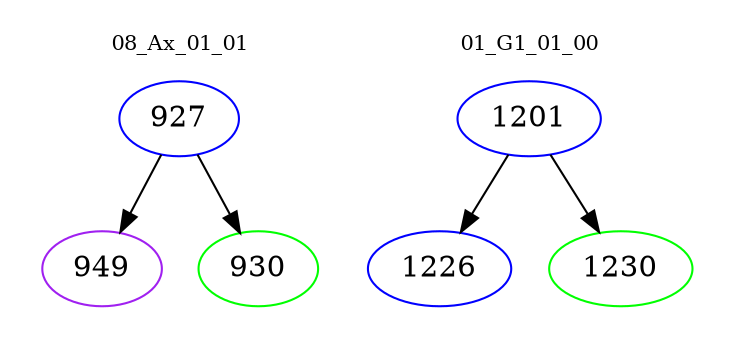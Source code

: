 digraph{
subgraph cluster_0 {
color = white
label = "08_Ax_01_01";
fontsize=10;
T0_927 [label="927", color="blue"]
T0_927 -> T0_949 [color="black"]
T0_949 [label="949", color="purple"]
T0_927 -> T0_930 [color="black"]
T0_930 [label="930", color="green"]
}
subgraph cluster_1 {
color = white
label = "01_G1_01_00";
fontsize=10;
T1_1201 [label="1201", color="blue"]
T1_1201 -> T1_1226 [color="black"]
T1_1226 [label="1226", color="blue"]
T1_1201 -> T1_1230 [color="black"]
T1_1230 [label="1230", color="green"]
}
}

